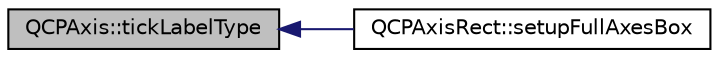 digraph "QCPAxis::tickLabelType"
{
  edge [fontname="Helvetica",fontsize="10",labelfontname="Helvetica",labelfontsize="10"];
  node [fontname="Helvetica",fontsize="10",shape=record];
  rankdir="LR";
  Node855 [label="QCPAxis::tickLabelType",height=0.2,width=0.4,color="black", fillcolor="grey75", style="filled", fontcolor="black"];
  Node855 -> Node856 [dir="back",color="midnightblue",fontsize="10",style="solid",fontname="Helvetica"];
  Node856 [label="QCPAxisRect::setupFullAxesBox",height=0.2,width=0.4,color="black", fillcolor="white", style="filled",URL="$d8/dad/class_q_c_p_axis_rect.html#a5fa906175447b14206954f77fc7f1ef4"];
}
